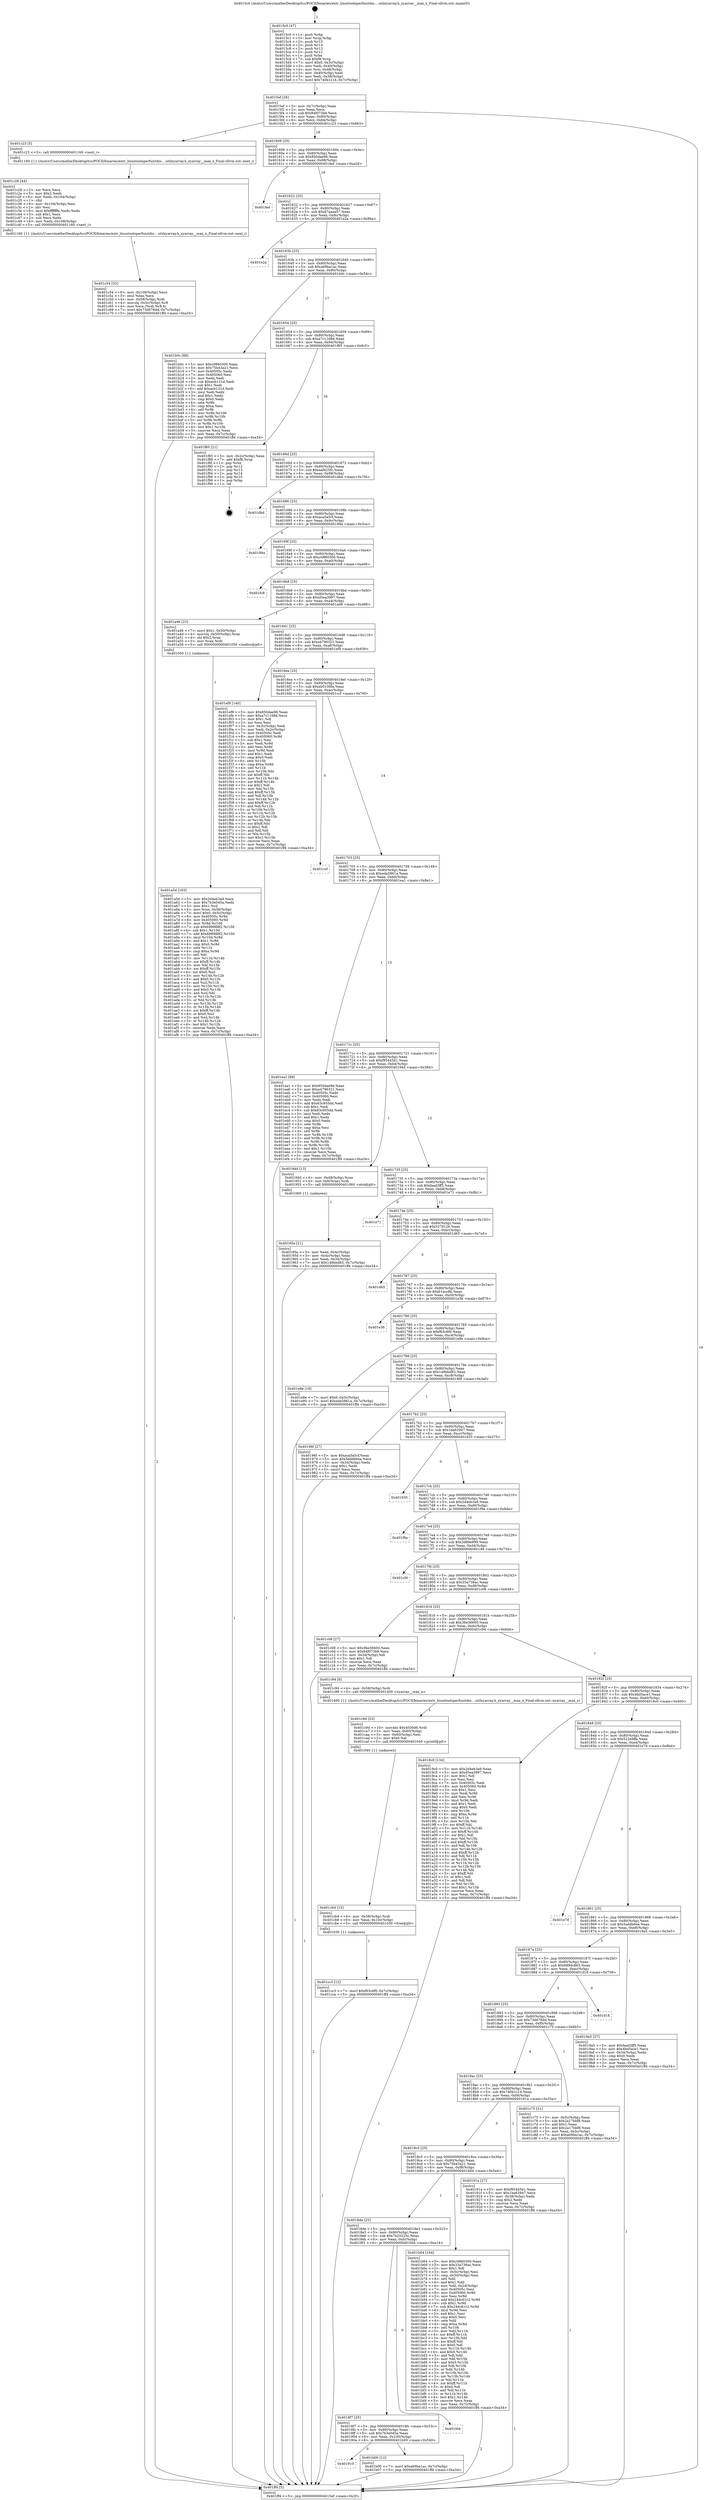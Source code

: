 digraph "0x4015c0" {
  label = "0x4015c0 (/mnt/c/Users/mathe/Desktop/tcc/POCII/binaries/extr_linuxtoolsperfuistdio....utilxyarray.h_xyarray__max_x_Final-ollvm.out::main(0))"
  labelloc = "t"
  node[shape=record]

  Entry [label="",width=0.3,height=0.3,shape=circle,fillcolor=black,style=filled]
  "0x4015ef" [label="{
     0x4015ef [26]\l
     | [instrs]\l
     &nbsp;&nbsp;0x4015ef \<+3\>: mov -0x7c(%rbp),%eax\l
     &nbsp;&nbsp;0x4015f2 \<+2\>: mov %eax,%ecx\l
     &nbsp;&nbsp;0x4015f4 \<+6\>: sub $0x84f073b9,%ecx\l
     &nbsp;&nbsp;0x4015fa \<+3\>: mov %eax,-0x80(%rbp)\l
     &nbsp;&nbsp;0x4015fd \<+6\>: mov %ecx,-0x84(%rbp)\l
     &nbsp;&nbsp;0x401603 \<+6\>: je 0000000000401c23 \<main+0x663\>\l
  }"]
  "0x401c23" [label="{
     0x401c23 [5]\l
     | [instrs]\l
     &nbsp;&nbsp;0x401c23 \<+5\>: call 0000000000401160 \<next_i\>\l
     | [calls]\l
     &nbsp;&nbsp;0x401160 \{1\} (/mnt/c/Users/mathe/Desktop/tcc/POCII/binaries/extr_linuxtoolsperfuistdio....utilxyarray.h_xyarray__max_x_Final-ollvm.out::next_i)\l
  }"]
  "0x401609" [label="{
     0x401609 [25]\l
     | [instrs]\l
     &nbsp;&nbsp;0x401609 \<+5\>: jmp 000000000040160e \<main+0x4e\>\l
     &nbsp;&nbsp;0x40160e \<+3\>: mov -0x80(%rbp),%eax\l
     &nbsp;&nbsp;0x401611 \<+5\>: sub $0x850dae96,%eax\l
     &nbsp;&nbsp;0x401616 \<+6\>: mov %eax,-0x88(%rbp)\l
     &nbsp;&nbsp;0x40161c \<+6\>: je 0000000000401fed \<main+0xa2d\>\l
  }"]
  Exit [label="",width=0.3,height=0.3,shape=circle,fillcolor=black,style=filled,peripheries=2]
  "0x401fed" [label="{
     0x401fed\l
  }", style=dashed]
  "0x401622" [label="{
     0x401622 [25]\l
     | [instrs]\l
     &nbsp;&nbsp;0x401622 \<+5\>: jmp 0000000000401627 \<main+0x67\>\l
     &nbsp;&nbsp;0x401627 \<+3\>: mov -0x80(%rbp),%eax\l
     &nbsp;&nbsp;0x40162a \<+5\>: sub $0x87aaaa57,%eax\l
     &nbsp;&nbsp;0x40162f \<+6\>: mov %eax,-0x8c(%rbp)\l
     &nbsp;&nbsp;0x401635 \<+6\>: je 0000000000401e2a \<main+0x86a\>\l
  }"]
  "0x401cc3" [label="{
     0x401cc3 [12]\l
     | [instrs]\l
     &nbsp;&nbsp;0x401cc3 \<+7\>: movl $0xf63c6f0,-0x7c(%rbp)\l
     &nbsp;&nbsp;0x401cca \<+5\>: jmp 0000000000401ff4 \<main+0xa34\>\l
  }"]
  "0x401e2a" [label="{
     0x401e2a\l
  }", style=dashed]
  "0x40163b" [label="{
     0x40163b [25]\l
     | [instrs]\l
     &nbsp;&nbsp;0x40163b \<+5\>: jmp 0000000000401640 \<main+0x80\>\l
     &nbsp;&nbsp;0x401640 \<+3\>: mov -0x80(%rbp),%eax\l
     &nbsp;&nbsp;0x401643 \<+5\>: sub $0xa69ba1ac,%eax\l
     &nbsp;&nbsp;0x401648 \<+6\>: mov %eax,-0x90(%rbp)\l
     &nbsp;&nbsp;0x40164e \<+6\>: je 0000000000401b0c \<main+0x54c\>\l
  }"]
  "0x401cb4" [label="{
     0x401cb4 [15]\l
     | [instrs]\l
     &nbsp;&nbsp;0x401cb4 \<+4\>: mov -0x58(%rbp),%rdi\l
     &nbsp;&nbsp;0x401cb8 \<+6\>: mov %eax,-0x10c(%rbp)\l
     &nbsp;&nbsp;0x401cbe \<+5\>: call 0000000000401030 \<free@plt\>\l
     | [calls]\l
     &nbsp;&nbsp;0x401030 \{1\} (unknown)\l
  }"]
  "0x401b0c" [label="{
     0x401b0c [88]\l
     | [instrs]\l
     &nbsp;&nbsp;0x401b0c \<+5\>: mov $0xc0860300,%eax\l
     &nbsp;&nbsp;0x401b11 \<+5\>: mov $0x75b43a21,%ecx\l
     &nbsp;&nbsp;0x401b16 \<+7\>: mov 0x40505c,%edx\l
     &nbsp;&nbsp;0x401b1d \<+7\>: mov 0x405060,%esi\l
     &nbsp;&nbsp;0x401b24 \<+2\>: mov %edx,%edi\l
     &nbsp;&nbsp;0x401b26 \<+6\>: sub $0xacb131d,%edi\l
     &nbsp;&nbsp;0x401b2c \<+3\>: sub $0x1,%edi\l
     &nbsp;&nbsp;0x401b2f \<+6\>: add $0xacb131d,%edi\l
     &nbsp;&nbsp;0x401b35 \<+3\>: imul %edi,%edx\l
     &nbsp;&nbsp;0x401b38 \<+3\>: and $0x1,%edx\l
     &nbsp;&nbsp;0x401b3b \<+3\>: cmp $0x0,%edx\l
     &nbsp;&nbsp;0x401b3e \<+4\>: sete %r8b\l
     &nbsp;&nbsp;0x401b42 \<+3\>: cmp $0xa,%esi\l
     &nbsp;&nbsp;0x401b45 \<+4\>: setl %r9b\l
     &nbsp;&nbsp;0x401b49 \<+3\>: mov %r8b,%r10b\l
     &nbsp;&nbsp;0x401b4c \<+3\>: and %r9b,%r10b\l
     &nbsp;&nbsp;0x401b4f \<+3\>: xor %r9b,%r8b\l
     &nbsp;&nbsp;0x401b52 \<+3\>: or %r8b,%r10b\l
     &nbsp;&nbsp;0x401b55 \<+4\>: test $0x1,%r10b\l
     &nbsp;&nbsp;0x401b59 \<+3\>: cmovne %ecx,%eax\l
     &nbsp;&nbsp;0x401b5c \<+3\>: mov %eax,-0x7c(%rbp)\l
     &nbsp;&nbsp;0x401b5f \<+5\>: jmp 0000000000401ff4 \<main+0xa34\>\l
  }"]
  "0x401654" [label="{
     0x401654 [25]\l
     | [instrs]\l
     &nbsp;&nbsp;0x401654 \<+5\>: jmp 0000000000401659 \<main+0x99\>\l
     &nbsp;&nbsp;0x401659 \<+3\>: mov -0x80(%rbp),%eax\l
     &nbsp;&nbsp;0x40165c \<+5\>: sub $0xa7c1168d,%eax\l
     &nbsp;&nbsp;0x401661 \<+6\>: mov %eax,-0x94(%rbp)\l
     &nbsp;&nbsp;0x401667 \<+6\>: je 0000000000401f85 \<main+0x9c5\>\l
  }"]
  "0x401c9d" [label="{
     0x401c9d [23]\l
     | [instrs]\l
     &nbsp;&nbsp;0x401c9d \<+10\>: movabs $0x4030d6,%rdi\l
     &nbsp;&nbsp;0x401ca7 \<+3\>: mov %eax,-0x60(%rbp)\l
     &nbsp;&nbsp;0x401caa \<+3\>: mov -0x60(%rbp),%esi\l
     &nbsp;&nbsp;0x401cad \<+2\>: mov $0x0,%al\l
     &nbsp;&nbsp;0x401caf \<+5\>: call 0000000000401040 \<printf@plt\>\l
     | [calls]\l
     &nbsp;&nbsp;0x401040 \{1\} (unknown)\l
  }"]
  "0x401f85" [label="{
     0x401f85 [21]\l
     | [instrs]\l
     &nbsp;&nbsp;0x401f85 \<+3\>: mov -0x2c(%rbp),%eax\l
     &nbsp;&nbsp;0x401f88 \<+7\>: add $0xf8,%rsp\l
     &nbsp;&nbsp;0x401f8f \<+1\>: pop %rbx\l
     &nbsp;&nbsp;0x401f90 \<+2\>: pop %r12\l
     &nbsp;&nbsp;0x401f92 \<+2\>: pop %r13\l
     &nbsp;&nbsp;0x401f94 \<+2\>: pop %r14\l
     &nbsp;&nbsp;0x401f96 \<+2\>: pop %r15\l
     &nbsp;&nbsp;0x401f98 \<+1\>: pop %rbp\l
     &nbsp;&nbsp;0x401f99 \<+1\>: ret\l
  }"]
  "0x40166d" [label="{
     0x40166d [25]\l
     | [instrs]\l
     &nbsp;&nbsp;0x40166d \<+5\>: jmp 0000000000401672 \<main+0xb2\>\l
     &nbsp;&nbsp;0x401672 \<+3\>: mov -0x80(%rbp),%eax\l
     &nbsp;&nbsp;0x401675 \<+5\>: sub $0xaaf425fc,%eax\l
     &nbsp;&nbsp;0x40167a \<+6\>: mov %eax,-0x98(%rbp)\l
     &nbsp;&nbsp;0x401680 \<+6\>: je 0000000000401dbd \<main+0x7fd\>\l
  }"]
  "0x401c54" [label="{
     0x401c54 [33]\l
     | [instrs]\l
     &nbsp;&nbsp;0x401c54 \<+6\>: mov -0x108(%rbp),%ecx\l
     &nbsp;&nbsp;0x401c5a \<+3\>: imul %eax,%ecx\l
     &nbsp;&nbsp;0x401c5d \<+4\>: mov -0x58(%rbp),%rdi\l
     &nbsp;&nbsp;0x401c61 \<+4\>: movslq -0x5c(%rbp),%r8\l
     &nbsp;&nbsp;0x401c65 \<+4\>: mov %ecx,(%rdi,%r8,4)\l
     &nbsp;&nbsp;0x401c69 \<+7\>: movl $0x73d678dd,-0x7c(%rbp)\l
     &nbsp;&nbsp;0x401c70 \<+5\>: jmp 0000000000401ff4 \<main+0xa34\>\l
  }"]
  "0x401dbd" [label="{
     0x401dbd\l
  }", style=dashed]
  "0x401686" [label="{
     0x401686 [25]\l
     | [instrs]\l
     &nbsp;&nbsp;0x401686 \<+5\>: jmp 000000000040168b \<main+0xcb\>\l
     &nbsp;&nbsp;0x40168b \<+3\>: mov -0x80(%rbp),%eax\l
     &nbsp;&nbsp;0x40168e \<+5\>: sub $0xaca5a5cf,%eax\l
     &nbsp;&nbsp;0x401693 \<+6\>: mov %eax,-0x9c(%rbp)\l
     &nbsp;&nbsp;0x401699 \<+6\>: je 000000000040198a \<main+0x3ca\>\l
  }"]
  "0x401c28" [label="{
     0x401c28 [44]\l
     | [instrs]\l
     &nbsp;&nbsp;0x401c28 \<+2\>: xor %ecx,%ecx\l
     &nbsp;&nbsp;0x401c2a \<+5\>: mov $0x2,%edx\l
     &nbsp;&nbsp;0x401c2f \<+6\>: mov %edx,-0x104(%rbp)\l
     &nbsp;&nbsp;0x401c35 \<+1\>: cltd\l
     &nbsp;&nbsp;0x401c36 \<+6\>: mov -0x104(%rbp),%esi\l
     &nbsp;&nbsp;0x401c3c \<+2\>: idiv %esi\l
     &nbsp;&nbsp;0x401c3e \<+6\>: imul $0xfffffffe,%edx,%edx\l
     &nbsp;&nbsp;0x401c44 \<+3\>: sub $0x1,%ecx\l
     &nbsp;&nbsp;0x401c47 \<+2\>: sub %ecx,%edx\l
     &nbsp;&nbsp;0x401c49 \<+6\>: mov %edx,-0x108(%rbp)\l
     &nbsp;&nbsp;0x401c4f \<+5\>: call 0000000000401160 \<next_i\>\l
     | [calls]\l
     &nbsp;&nbsp;0x401160 \{1\} (/mnt/c/Users/mathe/Desktop/tcc/POCII/binaries/extr_linuxtoolsperfuistdio....utilxyarray.h_xyarray__max_x_Final-ollvm.out::next_i)\l
  }"]
  "0x40198a" [label="{
     0x40198a\l
  }", style=dashed]
  "0x40169f" [label="{
     0x40169f [25]\l
     | [instrs]\l
     &nbsp;&nbsp;0x40169f \<+5\>: jmp 00000000004016a4 \<main+0xe4\>\l
     &nbsp;&nbsp;0x4016a4 \<+3\>: mov -0x80(%rbp),%eax\l
     &nbsp;&nbsp;0x4016a7 \<+5\>: sub $0xc0860300,%eax\l
     &nbsp;&nbsp;0x4016ac \<+6\>: mov %eax,-0xa0(%rbp)\l
     &nbsp;&nbsp;0x4016b2 \<+6\>: je 0000000000401fc8 \<main+0xa08\>\l
  }"]
  "0x401910" [label="{
     0x401910\l
  }", style=dashed]
  "0x401fc8" [label="{
     0x401fc8\l
  }", style=dashed]
  "0x4016b8" [label="{
     0x4016b8 [25]\l
     | [instrs]\l
     &nbsp;&nbsp;0x4016b8 \<+5\>: jmp 00000000004016bd \<main+0xfd\>\l
     &nbsp;&nbsp;0x4016bd \<+3\>: mov -0x80(%rbp),%eax\l
     &nbsp;&nbsp;0x4016c0 \<+5\>: sub $0xd5ea3997,%eax\l
     &nbsp;&nbsp;0x4016c5 \<+6\>: mov %eax,-0xa4(%rbp)\l
     &nbsp;&nbsp;0x4016cb \<+6\>: je 0000000000401a46 \<main+0x486\>\l
  }"]
  "0x401b00" [label="{
     0x401b00 [12]\l
     | [instrs]\l
     &nbsp;&nbsp;0x401b00 \<+7\>: movl $0xa69ba1ac,-0x7c(%rbp)\l
     &nbsp;&nbsp;0x401b07 \<+5\>: jmp 0000000000401ff4 \<main+0xa34\>\l
  }"]
  "0x401a46" [label="{
     0x401a46 [23]\l
     | [instrs]\l
     &nbsp;&nbsp;0x401a46 \<+7\>: movl $0x1,-0x50(%rbp)\l
     &nbsp;&nbsp;0x401a4d \<+4\>: movslq -0x50(%rbp),%rax\l
     &nbsp;&nbsp;0x401a51 \<+4\>: shl $0x2,%rax\l
     &nbsp;&nbsp;0x401a55 \<+3\>: mov %rax,%rdi\l
     &nbsp;&nbsp;0x401a58 \<+5\>: call 0000000000401050 \<malloc@plt\>\l
     | [calls]\l
     &nbsp;&nbsp;0x401050 \{1\} (unknown)\l
  }"]
  "0x4016d1" [label="{
     0x4016d1 [25]\l
     | [instrs]\l
     &nbsp;&nbsp;0x4016d1 \<+5\>: jmp 00000000004016d6 \<main+0x116\>\l
     &nbsp;&nbsp;0x4016d6 \<+3\>: mov -0x80(%rbp),%eax\l
     &nbsp;&nbsp;0x4016d9 \<+5\>: sub $0xe4796321,%eax\l
     &nbsp;&nbsp;0x4016de \<+6\>: mov %eax,-0xa8(%rbp)\l
     &nbsp;&nbsp;0x4016e4 \<+6\>: je 0000000000401ef9 \<main+0x939\>\l
  }"]
  "0x4018f7" [label="{
     0x4018f7 [25]\l
     | [instrs]\l
     &nbsp;&nbsp;0x4018f7 \<+5\>: jmp 00000000004018fc \<main+0x33c\>\l
     &nbsp;&nbsp;0x4018fc \<+3\>: mov -0x80(%rbp),%eax\l
     &nbsp;&nbsp;0x4018ff \<+5\>: sub $0x7b3e045a,%eax\l
     &nbsp;&nbsp;0x401904 \<+6\>: mov %eax,-0x100(%rbp)\l
     &nbsp;&nbsp;0x40190a \<+6\>: je 0000000000401b00 \<main+0x540\>\l
  }"]
  "0x401ef9" [label="{
     0x401ef9 [140]\l
     | [instrs]\l
     &nbsp;&nbsp;0x401ef9 \<+5\>: mov $0x850dae96,%eax\l
     &nbsp;&nbsp;0x401efe \<+5\>: mov $0xa7c1168d,%ecx\l
     &nbsp;&nbsp;0x401f03 \<+2\>: mov $0x1,%dl\l
     &nbsp;&nbsp;0x401f05 \<+2\>: xor %esi,%esi\l
     &nbsp;&nbsp;0x401f07 \<+3\>: mov -0x3c(%rbp),%edi\l
     &nbsp;&nbsp;0x401f0a \<+3\>: mov %edi,-0x2c(%rbp)\l
     &nbsp;&nbsp;0x401f0d \<+7\>: mov 0x40505c,%edi\l
     &nbsp;&nbsp;0x401f14 \<+8\>: mov 0x405060,%r8d\l
     &nbsp;&nbsp;0x401f1c \<+3\>: sub $0x1,%esi\l
     &nbsp;&nbsp;0x401f1f \<+3\>: mov %edi,%r9d\l
     &nbsp;&nbsp;0x401f22 \<+3\>: add %esi,%r9d\l
     &nbsp;&nbsp;0x401f25 \<+4\>: imul %r9d,%edi\l
     &nbsp;&nbsp;0x401f29 \<+3\>: and $0x1,%edi\l
     &nbsp;&nbsp;0x401f2c \<+3\>: cmp $0x0,%edi\l
     &nbsp;&nbsp;0x401f2f \<+4\>: sete %r10b\l
     &nbsp;&nbsp;0x401f33 \<+4\>: cmp $0xa,%r8d\l
     &nbsp;&nbsp;0x401f37 \<+4\>: setl %r11b\l
     &nbsp;&nbsp;0x401f3b \<+3\>: mov %r10b,%bl\l
     &nbsp;&nbsp;0x401f3e \<+3\>: xor $0xff,%bl\l
     &nbsp;&nbsp;0x401f41 \<+3\>: mov %r11b,%r14b\l
     &nbsp;&nbsp;0x401f44 \<+4\>: xor $0xff,%r14b\l
     &nbsp;&nbsp;0x401f48 \<+3\>: xor $0x1,%dl\l
     &nbsp;&nbsp;0x401f4b \<+3\>: mov %bl,%r15b\l
     &nbsp;&nbsp;0x401f4e \<+4\>: and $0xff,%r15b\l
     &nbsp;&nbsp;0x401f52 \<+3\>: and %dl,%r10b\l
     &nbsp;&nbsp;0x401f55 \<+3\>: mov %r14b,%r12b\l
     &nbsp;&nbsp;0x401f58 \<+4\>: and $0xff,%r12b\l
     &nbsp;&nbsp;0x401f5c \<+3\>: and %dl,%r11b\l
     &nbsp;&nbsp;0x401f5f \<+3\>: or %r10b,%r15b\l
     &nbsp;&nbsp;0x401f62 \<+3\>: or %r11b,%r12b\l
     &nbsp;&nbsp;0x401f65 \<+3\>: xor %r12b,%r15b\l
     &nbsp;&nbsp;0x401f68 \<+3\>: or %r14b,%bl\l
     &nbsp;&nbsp;0x401f6b \<+3\>: xor $0xff,%bl\l
     &nbsp;&nbsp;0x401f6e \<+3\>: or $0x1,%dl\l
     &nbsp;&nbsp;0x401f71 \<+2\>: and %dl,%bl\l
     &nbsp;&nbsp;0x401f73 \<+3\>: or %bl,%r15b\l
     &nbsp;&nbsp;0x401f76 \<+4\>: test $0x1,%r15b\l
     &nbsp;&nbsp;0x401f7a \<+3\>: cmovne %ecx,%eax\l
     &nbsp;&nbsp;0x401f7d \<+3\>: mov %eax,-0x7c(%rbp)\l
     &nbsp;&nbsp;0x401f80 \<+5\>: jmp 0000000000401ff4 \<main+0xa34\>\l
  }"]
  "0x4016ea" [label="{
     0x4016ea [25]\l
     | [instrs]\l
     &nbsp;&nbsp;0x4016ea \<+5\>: jmp 00000000004016ef \<main+0x12f\>\l
     &nbsp;&nbsp;0x4016ef \<+3\>: mov -0x80(%rbp),%eax\l
     &nbsp;&nbsp;0x4016f2 \<+5\>: sub $0xeb0100fa,%eax\l
     &nbsp;&nbsp;0x4016f7 \<+6\>: mov %eax,-0xac(%rbp)\l
     &nbsp;&nbsp;0x4016fd \<+6\>: je 0000000000401ccf \<main+0x70f\>\l
  }"]
  "0x401fd4" [label="{
     0x401fd4\l
  }", style=dashed]
  "0x401ccf" [label="{
     0x401ccf\l
  }", style=dashed]
  "0x401703" [label="{
     0x401703 [25]\l
     | [instrs]\l
     &nbsp;&nbsp;0x401703 \<+5\>: jmp 0000000000401708 \<main+0x148\>\l
     &nbsp;&nbsp;0x401708 \<+3\>: mov -0x80(%rbp),%eax\l
     &nbsp;&nbsp;0x40170b \<+5\>: sub $0xeda5861a,%eax\l
     &nbsp;&nbsp;0x401710 \<+6\>: mov %eax,-0xb0(%rbp)\l
     &nbsp;&nbsp;0x401716 \<+6\>: je 0000000000401ea1 \<main+0x8e1\>\l
  }"]
  "0x4018de" [label="{
     0x4018de [25]\l
     | [instrs]\l
     &nbsp;&nbsp;0x4018de \<+5\>: jmp 00000000004018e3 \<main+0x323\>\l
     &nbsp;&nbsp;0x4018e3 \<+3\>: mov -0x80(%rbp),%eax\l
     &nbsp;&nbsp;0x4018e6 \<+5\>: sub $0x7b25225c,%eax\l
     &nbsp;&nbsp;0x4018eb \<+6\>: mov %eax,-0xfc(%rbp)\l
     &nbsp;&nbsp;0x4018f1 \<+6\>: je 0000000000401fd4 \<main+0xa14\>\l
  }"]
  "0x401ea1" [label="{
     0x401ea1 [88]\l
     | [instrs]\l
     &nbsp;&nbsp;0x401ea1 \<+5\>: mov $0x850dae96,%eax\l
     &nbsp;&nbsp;0x401ea6 \<+5\>: mov $0xe4796321,%ecx\l
     &nbsp;&nbsp;0x401eab \<+7\>: mov 0x40505c,%edx\l
     &nbsp;&nbsp;0x401eb2 \<+7\>: mov 0x405060,%esi\l
     &nbsp;&nbsp;0x401eb9 \<+2\>: mov %edx,%edi\l
     &nbsp;&nbsp;0x401ebb \<+6\>: add $0x63c955dd,%edi\l
     &nbsp;&nbsp;0x401ec1 \<+3\>: sub $0x1,%edi\l
     &nbsp;&nbsp;0x401ec4 \<+6\>: sub $0x63c955dd,%edi\l
     &nbsp;&nbsp;0x401eca \<+3\>: imul %edi,%edx\l
     &nbsp;&nbsp;0x401ecd \<+3\>: and $0x1,%edx\l
     &nbsp;&nbsp;0x401ed0 \<+3\>: cmp $0x0,%edx\l
     &nbsp;&nbsp;0x401ed3 \<+4\>: sete %r8b\l
     &nbsp;&nbsp;0x401ed7 \<+3\>: cmp $0xa,%esi\l
     &nbsp;&nbsp;0x401eda \<+4\>: setl %r9b\l
     &nbsp;&nbsp;0x401ede \<+3\>: mov %r8b,%r10b\l
     &nbsp;&nbsp;0x401ee1 \<+3\>: and %r9b,%r10b\l
     &nbsp;&nbsp;0x401ee4 \<+3\>: xor %r9b,%r8b\l
     &nbsp;&nbsp;0x401ee7 \<+3\>: or %r8b,%r10b\l
     &nbsp;&nbsp;0x401eea \<+4\>: test $0x1,%r10b\l
     &nbsp;&nbsp;0x401eee \<+3\>: cmovne %ecx,%eax\l
     &nbsp;&nbsp;0x401ef1 \<+3\>: mov %eax,-0x7c(%rbp)\l
     &nbsp;&nbsp;0x401ef4 \<+5\>: jmp 0000000000401ff4 \<main+0xa34\>\l
  }"]
  "0x40171c" [label="{
     0x40171c [25]\l
     | [instrs]\l
     &nbsp;&nbsp;0x40171c \<+5\>: jmp 0000000000401721 \<main+0x161\>\l
     &nbsp;&nbsp;0x401721 \<+3\>: mov -0x80(%rbp),%eax\l
     &nbsp;&nbsp;0x401724 \<+5\>: sub $0xf95445b1,%eax\l
     &nbsp;&nbsp;0x401729 \<+6\>: mov %eax,-0xb4(%rbp)\l
     &nbsp;&nbsp;0x40172f \<+6\>: je 000000000040194d \<main+0x38d\>\l
  }"]
  "0x401b64" [label="{
     0x401b64 [164]\l
     | [instrs]\l
     &nbsp;&nbsp;0x401b64 \<+5\>: mov $0xc0860300,%eax\l
     &nbsp;&nbsp;0x401b69 \<+5\>: mov $0x33a736ac,%ecx\l
     &nbsp;&nbsp;0x401b6e \<+2\>: mov $0x1,%dl\l
     &nbsp;&nbsp;0x401b70 \<+3\>: mov -0x5c(%rbp),%esi\l
     &nbsp;&nbsp;0x401b73 \<+3\>: cmp -0x50(%rbp),%esi\l
     &nbsp;&nbsp;0x401b76 \<+4\>: setl %dil\l
     &nbsp;&nbsp;0x401b7a \<+4\>: and $0x1,%dil\l
     &nbsp;&nbsp;0x401b7e \<+4\>: mov %dil,-0x2d(%rbp)\l
     &nbsp;&nbsp;0x401b82 \<+7\>: mov 0x40505c,%esi\l
     &nbsp;&nbsp;0x401b89 \<+8\>: mov 0x405060,%r8d\l
     &nbsp;&nbsp;0x401b91 \<+3\>: mov %esi,%r9d\l
     &nbsp;&nbsp;0x401b94 \<+7\>: add $0x24dc61c2,%r9d\l
     &nbsp;&nbsp;0x401b9b \<+4\>: sub $0x1,%r9d\l
     &nbsp;&nbsp;0x401b9f \<+7\>: sub $0x24dc61c2,%r9d\l
     &nbsp;&nbsp;0x401ba6 \<+4\>: imul %r9d,%esi\l
     &nbsp;&nbsp;0x401baa \<+3\>: and $0x1,%esi\l
     &nbsp;&nbsp;0x401bad \<+3\>: cmp $0x0,%esi\l
     &nbsp;&nbsp;0x401bb0 \<+4\>: sete %dil\l
     &nbsp;&nbsp;0x401bb4 \<+4\>: cmp $0xa,%r8d\l
     &nbsp;&nbsp;0x401bb8 \<+4\>: setl %r10b\l
     &nbsp;&nbsp;0x401bbc \<+3\>: mov %dil,%r11b\l
     &nbsp;&nbsp;0x401bbf \<+4\>: xor $0xff,%r11b\l
     &nbsp;&nbsp;0x401bc3 \<+3\>: mov %r10b,%bl\l
     &nbsp;&nbsp;0x401bc6 \<+3\>: xor $0xff,%bl\l
     &nbsp;&nbsp;0x401bc9 \<+3\>: xor $0x0,%dl\l
     &nbsp;&nbsp;0x401bcc \<+3\>: mov %r11b,%r14b\l
     &nbsp;&nbsp;0x401bcf \<+4\>: and $0x0,%r14b\l
     &nbsp;&nbsp;0x401bd3 \<+3\>: and %dl,%dil\l
     &nbsp;&nbsp;0x401bd6 \<+3\>: mov %bl,%r15b\l
     &nbsp;&nbsp;0x401bd9 \<+4\>: and $0x0,%r15b\l
     &nbsp;&nbsp;0x401bdd \<+3\>: and %dl,%r10b\l
     &nbsp;&nbsp;0x401be0 \<+3\>: or %dil,%r14b\l
     &nbsp;&nbsp;0x401be3 \<+3\>: or %r10b,%r15b\l
     &nbsp;&nbsp;0x401be6 \<+3\>: xor %r15b,%r14b\l
     &nbsp;&nbsp;0x401be9 \<+3\>: or %bl,%r11b\l
     &nbsp;&nbsp;0x401bec \<+4\>: xor $0xff,%r11b\l
     &nbsp;&nbsp;0x401bf0 \<+3\>: or $0x0,%dl\l
     &nbsp;&nbsp;0x401bf3 \<+3\>: and %dl,%r11b\l
     &nbsp;&nbsp;0x401bf6 \<+3\>: or %r11b,%r14b\l
     &nbsp;&nbsp;0x401bf9 \<+4\>: test $0x1,%r14b\l
     &nbsp;&nbsp;0x401bfd \<+3\>: cmovne %ecx,%eax\l
     &nbsp;&nbsp;0x401c00 \<+3\>: mov %eax,-0x7c(%rbp)\l
     &nbsp;&nbsp;0x401c03 \<+5\>: jmp 0000000000401ff4 \<main+0xa34\>\l
  }"]
  "0x40194d" [label="{
     0x40194d [13]\l
     | [instrs]\l
     &nbsp;&nbsp;0x40194d \<+4\>: mov -0x48(%rbp),%rax\l
     &nbsp;&nbsp;0x401951 \<+4\>: mov 0x8(%rax),%rdi\l
     &nbsp;&nbsp;0x401955 \<+5\>: call 0000000000401060 \<atoi@plt\>\l
     | [calls]\l
     &nbsp;&nbsp;0x401060 \{1\} (unknown)\l
  }"]
  "0x401735" [label="{
     0x401735 [25]\l
     | [instrs]\l
     &nbsp;&nbsp;0x401735 \<+5\>: jmp 000000000040173a \<main+0x17a\>\l
     &nbsp;&nbsp;0x40173a \<+3\>: mov -0x80(%rbp),%eax\l
     &nbsp;&nbsp;0x40173d \<+5\>: sub $0xfaad3ff5,%eax\l
     &nbsp;&nbsp;0x401742 \<+6\>: mov %eax,-0xb8(%rbp)\l
     &nbsp;&nbsp;0x401748 \<+6\>: je 0000000000401e71 \<main+0x8b1\>\l
  }"]
  "0x401a5d" [label="{
     0x401a5d [163]\l
     | [instrs]\l
     &nbsp;&nbsp;0x401a5d \<+5\>: mov $0x2d4eb3a9,%ecx\l
     &nbsp;&nbsp;0x401a62 \<+5\>: mov $0x7b3e045a,%edx\l
     &nbsp;&nbsp;0x401a67 \<+3\>: mov $0x1,%sil\l
     &nbsp;&nbsp;0x401a6a \<+4\>: mov %rax,-0x58(%rbp)\l
     &nbsp;&nbsp;0x401a6e \<+7\>: movl $0x0,-0x5c(%rbp)\l
     &nbsp;&nbsp;0x401a75 \<+8\>: mov 0x40505c,%r8d\l
     &nbsp;&nbsp;0x401a7d \<+8\>: mov 0x405060,%r9d\l
     &nbsp;&nbsp;0x401a85 \<+3\>: mov %r8d,%r10d\l
     &nbsp;&nbsp;0x401a88 \<+7\>: sub $0x698988f2,%r10d\l
     &nbsp;&nbsp;0x401a8f \<+4\>: sub $0x1,%r10d\l
     &nbsp;&nbsp;0x401a93 \<+7\>: add $0x698988f2,%r10d\l
     &nbsp;&nbsp;0x401a9a \<+4\>: imul %r10d,%r8d\l
     &nbsp;&nbsp;0x401a9e \<+4\>: and $0x1,%r8d\l
     &nbsp;&nbsp;0x401aa2 \<+4\>: cmp $0x0,%r8d\l
     &nbsp;&nbsp;0x401aa6 \<+4\>: sete %r11b\l
     &nbsp;&nbsp;0x401aaa \<+4\>: cmp $0xa,%r9d\l
     &nbsp;&nbsp;0x401aae \<+3\>: setl %bl\l
     &nbsp;&nbsp;0x401ab1 \<+3\>: mov %r11b,%r14b\l
     &nbsp;&nbsp;0x401ab4 \<+4\>: xor $0xff,%r14b\l
     &nbsp;&nbsp;0x401ab8 \<+3\>: mov %bl,%r15b\l
     &nbsp;&nbsp;0x401abb \<+4\>: xor $0xff,%r15b\l
     &nbsp;&nbsp;0x401abf \<+4\>: xor $0x0,%sil\l
     &nbsp;&nbsp;0x401ac3 \<+3\>: mov %r14b,%r12b\l
     &nbsp;&nbsp;0x401ac6 \<+4\>: and $0x0,%r12b\l
     &nbsp;&nbsp;0x401aca \<+3\>: and %sil,%r11b\l
     &nbsp;&nbsp;0x401acd \<+3\>: mov %r15b,%r13b\l
     &nbsp;&nbsp;0x401ad0 \<+4\>: and $0x0,%r13b\l
     &nbsp;&nbsp;0x401ad4 \<+3\>: and %sil,%bl\l
     &nbsp;&nbsp;0x401ad7 \<+3\>: or %r11b,%r12b\l
     &nbsp;&nbsp;0x401ada \<+3\>: or %bl,%r13b\l
     &nbsp;&nbsp;0x401add \<+3\>: xor %r13b,%r12b\l
     &nbsp;&nbsp;0x401ae0 \<+3\>: or %r15b,%r14b\l
     &nbsp;&nbsp;0x401ae3 \<+4\>: xor $0xff,%r14b\l
     &nbsp;&nbsp;0x401ae7 \<+4\>: or $0x0,%sil\l
     &nbsp;&nbsp;0x401aeb \<+3\>: and %sil,%r14b\l
     &nbsp;&nbsp;0x401aee \<+3\>: or %r14b,%r12b\l
     &nbsp;&nbsp;0x401af1 \<+4\>: test $0x1,%r12b\l
     &nbsp;&nbsp;0x401af5 \<+3\>: cmovne %edx,%ecx\l
     &nbsp;&nbsp;0x401af8 \<+3\>: mov %ecx,-0x7c(%rbp)\l
     &nbsp;&nbsp;0x401afb \<+5\>: jmp 0000000000401ff4 \<main+0xa34\>\l
  }"]
  "0x401e71" [label="{
     0x401e71\l
  }", style=dashed]
  "0x40174e" [label="{
     0x40174e [25]\l
     | [instrs]\l
     &nbsp;&nbsp;0x40174e \<+5\>: jmp 0000000000401753 \<main+0x193\>\l
     &nbsp;&nbsp;0x401753 \<+3\>: mov -0x80(%rbp),%eax\l
     &nbsp;&nbsp;0x401756 \<+5\>: sub $0x5278126,%eax\l
     &nbsp;&nbsp;0x40175b \<+6\>: mov %eax,-0xbc(%rbp)\l
     &nbsp;&nbsp;0x401761 \<+6\>: je 0000000000401d65 \<main+0x7a5\>\l
  }"]
  "0x40195a" [label="{
     0x40195a [21]\l
     | [instrs]\l
     &nbsp;&nbsp;0x40195a \<+3\>: mov %eax,-0x4c(%rbp)\l
     &nbsp;&nbsp;0x40195d \<+3\>: mov -0x4c(%rbp),%eax\l
     &nbsp;&nbsp;0x401960 \<+3\>: mov %eax,-0x34(%rbp)\l
     &nbsp;&nbsp;0x401963 \<+7\>: movl $0x148bbd83,-0x7c(%rbp)\l
     &nbsp;&nbsp;0x40196a \<+5\>: jmp 0000000000401ff4 \<main+0xa34\>\l
  }"]
  "0x401d65" [label="{
     0x401d65\l
  }", style=dashed]
  "0x401767" [label="{
     0x401767 [25]\l
     | [instrs]\l
     &nbsp;&nbsp;0x401767 \<+5\>: jmp 000000000040176c \<main+0x1ac\>\l
     &nbsp;&nbsp;0x40176c \<+3\>: mov -0x80(%rbp),%eax\l
     &nbsp;&nbsp;0x40176f \<+5\>: sub $0x61acc8b,%eax\l
     &nbsp;&nbsp;0x401774 \<+6\>: mov %eax,-0xc0(%rbp)\l
     &nbsp;&nbsp;0x40177a \<+6\>: je 0000000000401e36 \<main+0x876\>\l
  }"]
  "0x4015c0" [label="{
     0x4015c0 [47]\l
     | [instrs]\l
     &nbsp;&nbsp;0x4015c0 \<+1\>: push %rbp\l
     &nbsp;&nbsp;0x4015c1 \<+3\>: mov %rsp,%rbp\l
     &nbsp;&nbsp;0x4015c4 \<+2\>: push %r15\l
     &nbsp;&nbsp;0x4015c6 \<+2\>: push %r14\l
     &nbsp;&nbsp;0x4015c8 \<+2\>: push %r13\l
     &nbsp;&nbsp;0x4015ca \<+2\>: push %r12\l
     &nbsp;&nbsp;0x4015cc \<+1\>: push %rbx\l
     &nbsp;&nbsp;0x4015cd \<+7\>: sub $0xf8,%rsp\l
     &nbsp;&nbsp;0x4015d4 \<+7\>: movl $0x0,-0x3c(%rbp)\l
     &nbsp;&nbsp;0x4015db \<+3\>: mov %edi,-0x40(%rbp)\l
     &nbsp;&nbsp;0x4015de \<+4\>: mov %rsi,-0x48(%rbp)\l
     &nbsp;&nbsp;0x4015e2 \<+3\>: mov -0x40(%rbp),%edi\l
     &nbsp;&nbsp;0x4015e5 \<+3\>: mov %edi,-0x38(%rbp)\l
     &nbsp;&nbsp;0x4015e8 \<+7\>: movl $0x740b1c14,-0x7c(%rbp)\l
  }"]
  "0x401e36" [label="{
     0x401e36\l
  }", style=dashed]
  "0x401780" [label="{
     0x401780 [25]\l
     | [instrs]\l
     &nbsp;&nbsp;0x401780 \<+5\>: jmp 0000000000401785 \<main+0x1c5\>\l
     &nbsp;&nbsp;0x401785 \<+3\>: mov -0x80(%rbp),%eax\l
     &nbsp;&nbsp;0x401788 \<+5\>: sub $0xf63c6f0,%eax\l
     &nbsp;&nbsp;0x40178d \<+6\>: mov %eax,-0xc4(%rbp)\l
     &nbsp;&nbsp;0x401793 \<+6\>: je 0000000000401e8e \<main+0x8ce\>\l
  }"]
  "0x401ff4" [label="{
     0x401ff4 [5]\l
     | [instrs]\l
     &nbsp;&nbsp;0x401ff4 \<+5\>: jmp 00000000004015ef \<main+0x2f\>\l
  }"]
  "0x401e8e" [label="{
     0x401e8e [19]\l
     | [instrs]\l
     &nbsp;&nbsp;0x401e8e \<+7\>: movl $0x0,-0x3c(%rbp)\l
     &nbsp;&nbsp;0x401e95 \<+7\>: movl $0xeda5861a,-0x7c(%rbp)\l
     &nbsp;&nbsp;0x401e9c \<+5\>: jmp 0000000000401ff4 \<main+0xa34\>\l
  }"]
  "0x401799" [label="{
     0x401799 [25]\l
     | [instrs]\l
     &nbsp;&nbsp;0x401799 \<+5\>: jmp 000000000040179e \<main+0x1de\>\l
     &nbsp;&nbsp;0x40179e \<+3\>: mov -0x80(%rbp),%eax\l
     &nbsp;&nbsp;0x4017a1 \<+5\>: sub $0x148bbd83,%eax\l
     &nbsp;&nbsp;0x4017a6 \<+6\>: mov %eax,-0xc8(%rbp)\l
     &nbsp;&nbsp;0x4017ac \<+6\>: je 000000000040196f \<main+0x3af\>\l
  }"]
  "0x4018c5" [label="{
     0x4018c5 [25]\l
     | [instrs]\l
     &nbsp;&nbsp;0x4018c5 \<+5\>: jmp 00000000004018ca \<main+0x30a\>\l
     &nbsp;&nbsp;0x4018ca \<+3\>: mov -0x80(%rbp),%eax\l
     &nbsp;&nbsp;0x4018cd \<+5\>: sub $0x75b43a21,%eax\l
     &nbsp;&nbsp;0x4018d2 \<+6\>: mov %eax,-0xf8(%rbp)\l
     &nbsp;&nbsp;0x4018d8 \<+6\>: je 0000000000401b64 \<main+0x5a4\>\l
  }"]
  "0x40196f" [label="{
     0x40196f [27]\l
     | [instrs]\l
     &nbsp;&nbsp;0x40196f \<+5\>: mov $0xaca5a5cf,%eax\l
     &nbsp;&nbsp;0x401974 \<+5\>: mov $0x5addb6ea,%ecx\l
     &nbsp;&nbsp;0x401979 \<+3\>: mov -0x34(%rbp),%edx\l
     &nbsp;&nbsp;0x40197c \<+3\>: cmp $0x1,%edx\l
     &nbsp;&nbsp;0x40197f \<+3\>: cmovl %ecx,%eax\l
     &nbsp;&nbsp;0x401982 \<+3\>: mov %eax,-0x7c(%rbp)\l
     &nbsp;&nbsp;0x401985 \<+5\>: jmp 0000000000401ff4 \<main+0xa34\>\l
  }"]
  "0x4017b2" [label="{
     0x4017b2 [25]\l
     | [instrs]\l
     &nbsp;&nbsp;0x4017b2 \<+5\>: jmp 00000000004017b7 \<main+0x1f7\>\l
     &nbsp;&nbsp;0x4017b7 \<+3\>: mov -0x80(%rbp),%eax\l
     &nbsp;&nbsp;0x4017ba \<+5\>: sub $0x1ba62947,%eax\l
     &nbsp;&nbsp;0x4017bf \<+6\>: mov %eax,-0xcc(%rbp)\l
     &nbsp;&nbsp;0x4017c5 \<+6\>: je 0000000000401935 \<main+0x375\>\l
  }"]
  "0x40191a" [label="{
     0x40191a [27]\l
     | [instrs]\l
     &nbsp;&nbsp;0x40191a \<+5\>: mov $0xf95445b1,%eax\l
     &nbsp;&nbsp;0x40191f \<+5\>: mov $0x1ba62947,%ecx\l
     &nbsp;&nbsp;0x401924 \<+3\>: mov -0x38(%rbp),%edx\l
     &nbsp;&nbsp;0x401927 \<+3\>: cmp $0x2,%edx\l
     &nbsp;&nbsp;0x40192a \<+3\>: cmovne %ecx,%eax\l
     &nbsp;&nbsp;0x40192d \<+3\>: mov %eax,-0x7c(%rbp)\l
     &nbsp;&nbsp;0x401930 \<+5\>: jmp 0000000000401ff4 \<main+0xa34\>\l
  }"]
  "0x401935" [label="{
     0x401935\l
  }", style=dashed]
  "0x4017cb" [label="{
     0x4017cb [25]\l
     | [instrs]\l
     &nbsp;&nbsp;0x4017cb \<+5\>: jmp 00000000004017d0 \<main+0x210\>\l
     &nbsp;&nbsp;0x4017d0 \<+3\>: mov -0x80(%rbp),%eax\l
     &nbsp;&nbsp;0x4017d3 \<+5\>: sub $0x2d4eb3a9,%eax\l
     &nbsp;&nbsp;0x4017d8 \<+6\>: mov %eax,-0xd0(%rbp)\l
     &nbsp;&nbsp;0x4017de \<+6\>: je 0000000000401f9a \<main+0x9da\>\l
  }"]
  "0x4018ac" [label="{
     0x4018ac [25]\l
     | [instrs]\l
     &nbsp;&nbsp;0x4018ac \<+5\>: jmp 00000000004018b1 \<main+0x2f1\>\l
     &nbsp;&nbsp;0x4018b1 \<+3\>: mov -0x80(%rbp),%eax\l
     &nbsp;&nbsp;0x4018b4 \<+5\>: sub $0x740b1c14,%eax\l
     &nbsp;&nbsp;0x4018b9 \<+6\>: mov %eax,-0xf4(%rbp)\l
     &nbsp;&nbsp;0x4018bf \<+6\>: je 000000000040191a \<main+0x35a\>\l
  }"]
  "0x401f9a" [label="{
     0x401f9a\l
  }", style=dashed]
  "0x4017e4" [label="{
     0x4017e4 [25]\l
     | [instrs]\l
     &nbsp;&nbsp;0x4017e4 \<+5\>: jmp 00000000004017e9 \<main+0x229\>\l
     &nbsp;&nbsp;0x4017e9 \<+3\>: mov -0x80(%rbp),%eax\l
     &nbsp;&nbsp;0x4017ec \<+5\>: sub $0x2d89e999,%eax\l
     &nbsp;&nbsp;0x4017f1 \<+6\>: mov %eax,-0xd4(%rbp)\l
     &nbsp;&nbsp;0x4017f7 \<+6\>: je 0000000000401cfd \<main+0x73d\>\l
  }"]
  "0x401c75" [label="{
     0x401c75 [31]\l
     | [instrs]\l
     &nbsp;&nbsp;0x401c75 \<+3\>: mov -0x5c(%rbp),%eax\l
     &nbsp;&nbsp;0x401c78 \<+5\>: sub $0x2a17bbf8,%eax\l
     &nbsp;&nbsp;0x401c7d \<+3\>: add $0x1,%eax\l
     &nbsp;&nbsp;0x401c80 \<+5\>: add $0x2a17bbf8,%eax\l
     &nbsp;&nbsp;0x401c85 \<+3\>: mov %eax,-0x5c(%rbp)\l
     &nbsp;&nbsp;0x401c88 \<+7\>: movl $0xa69ba1ac,-0x7c(%rbp)\l
     &nbsp;&nbsp;0x401c8f \<+5\>: jmp 0000000000401ff4 \<main+0xa34\>\l
  }"]
  "0x401cfd" [label="{
     0x401cfd\l
  }", style=dashed]
  "0x4017fd" [label="{
     0x4017fd [25]\l
     | [instrs]\l
     &nbsp;&nbsp;0x4017fd \<+5\>: jmp 0000000000401802 \<main+0x242\>\l
     &nbsp;&nbsp;0x401802 \<+3\>: mov -0x80(%rbp),%eax\l
     &nbsp;&nbsp;0x401805 \<+5\>: sub $0x33a736ac,%eax\l
     &nbsp;&nbsp;0x40180a \<+6\>: mov %eax,-0xd8(%rbp)\l
     &nbsp;&nbsp;0x401810 \<+6\>: je 0000000000401c08 \<main+0x648\>\l
  }"]
  "0x401893" [label="{
     0x401893 [25]\l
     | [instrs]\l
     &nbsp;&nbsp;0x401893 \<+5\>: jmp 0000000000401898 \<main+0x2d8\>\l
     &nbsp;&nbsp;0x401898 \<+3\>: mov -0x80(%rbp),%eax\l
     &nbsp;&nbsp;0x40189b \<+5\>: sub $0x73d678dd,%eax\l
     &nbsp;&nbsp;0x4018a0 \<+6\>: mov %eax,-0xf0(%rbp)\l
     &nbsp;&nbsp;0x4018a6 \<+6\>: je 0000000000401c75 \<main+0x6b5\>\l
  }"]
  "0x401c08" [label="{
     0x401c08 [27]\l
     | [instrs]\l
     &nbsp;&nbsp;0x401c08 \<+5\>: mov $0x36e36600,%eax\l
     &nbsp;&nbsp;0x401c0d \<+5\>: mov $0x84f073b9,%ecx\l
     &nbsp;&nbsp;0x401c12 \<+3\>: mov -0x2d(%rbp),%dl\l
     &nbsp;&nbsp;0x401c15 \<+3\>: test $0x1,%dl\l
     &nbsp;&nbsp;0x401c18 \<+3\>: cmovne %ecx,%eax\l
     &nbsp;&nbsp;0x401c1b \<+3\>: mov %eax,-0x7c(%rbp)\l
     &nbsp;&nbsp;0x401c1e \<+5\>: jmp 0000000000401ff4 \<main+0xa34\>\l
  }"]
  "0x401816" [label="{
     0x401816 [25]\l
     | [instrs]\l
     &nbsp;&nbsp;0x401816 \<+5\>: jmp 000000000040181b \<main+0x25b\>\l
     &nbsp;&nbsp;0x40181b \<+3\>: mov -0x80(%rbp),%eax\l
     &nbsp;&nbsp;0x40181e \<+5\>: sub $0x36e36600,%eax\l
     &nbsp;&nbsp;0x401823 \<+6\>: mov %eax,-0xdc(%rbp)\l
     &nbsp;&nbsp;0x401829 \<+6\>: je 0000000000401c94 \<main+0x6d4\>\l
  }"]
  "0x401d18" [label="{
     0x401d18\l
  }", style=dashed]
  "0x401c94" [label="{
     0x401c94 [9]\l
     | [instrs]\l
     &nbsp;&nbsp;0x401c94 \<+4\>: mov -0x58(%rbp),%rdi\l
     &nbsp;&nbsp;0x401c98 \<+5\>: call 0000000000401400 \<xyarray__max_x\>\l
     | [calls]\l
     &nbsp;&nbsp;0x401400 \{1\} (/mnt/c/Users/mathe/Desktop/tcc/POCII/binaries/extr_linuxtoolsperfuistdio....utilxyarray.h_xyarray__max_x_Final-ollvm.out::xyarray__max_x)\l
  }"]
  "0x40182f" [label="{
     0x40182f [25]\l
     | [instrs]\l
     &nbsp;&nbsp;0x40182f \<+5\>: jmp 0000000000401834 \<main+0x274\>\l
     &nbsp;&nbsp;0x401834 \<+3\>: mov -0x80(%rbp),%eax\l
     &nbsp;&nbsp;0x401837 \<+5\>: sub $0x4bd5ace1,%eax\l
     &nbsp;&nbsp;0x40183c \<+6\>: mov %eax,-0xe0(%rbp)\l
     &nbsp;&nbsp;0x401842 \<+6\>: je 00000000004019c0 \<main+0x400\>\l
  }"]
  "0x40187a" [label="{
     0x40187a [25]\l
     | [instrs]\l
     &nbsp;&nbsp;0x40187a \<+5\>: jmp 000000000040187f \<main+0x2bf\>\l
     &nbsp;&nbsp;0x40187f \<+3\>: mov -0x80(%rbp),%eax\l
     &nbsp;&nbsp;0x401882 \<+5\>: sub $0x689dc863,%eax\l
     &nbsp;&nbsp;0x401887 \<+6\>: mov %eax,-0xec(%rbp)\l
     &nbsp;&nbsp;0x40188d \<+6\>: je 0000000000401d18 \<main+0x758\>\l
  }"]
  "0x4019c0" [label="{
     0x4019c0 [134]\l
     | [instrs]\l
     &nbsp;&nbsp;0x4019c0 \<+5\>: mov $0x2d4eb3a9,%eax\l
     &nbsp;&nbsp;0x4019c5 \<+5\>: mov $0xd5ea3997,%ecx\l
     &nbsp;&nbsp;0x4019ca \<+2\>: mov $0x1,%dl\l
     &nbsp;&nbsp;0x4019cc \<+2\>: xor %esi,%esi\l
     &nbsp;&nbsp;0x4019ce \<+7\>: mov 0x40505c,%edi\l
     &nbsp;&nbsp;0x4019d5 \<+8\>: mov 0x405060,%r8d\l
     &nbsp;&nbsp;0x4019dd \<+3\>: sub $0x1,%esi\l
     &nbsp;&nbsp;0x4019e0 \<+3\>: mov %edi,%r9d\l
     &nbsp;&nbsp;0x4019e3 \<+3\>: add %esi,%r9d\l
     &nbsp;&nbsp;0x4019e6 \<+4\>: imul %r9d,%edi\l
     &nbsp;&nbsp;0x4019ea \<+3\>: and $0x1,%edi\l
     &nbsp;&nbsp;0x4019ed \<+3\>: cmp $0x0,%edi\l
     &nbsp;&nbsp;0x4019f0 \<+4\>: sete %r10b\l
     &nbsp;&nbsp;0x4019f4 \<+4\>: cmp $0xa,%r8d\l
     &nbsp;&nbsp;0x4019f8 \<+4\>: setl %r11b\l
     &nbsp;&nbsp;0x4019fc \<+3\>: mov %r10b,%bl\l
     &nbsp;&nbsp;0x4019ff \<+3\>: xor $0xff,%bl\l
     &nbsp;&nbsp;0x401a02 \<+3\>: mov %r11b,%r14b\l
     &nbsp;&nbsp;0x401a05 \<+4\>: xor $0xff,%r14b\l
     &nbsp;&nbsp;0x401a09 \<+3\>: xor $0x1,%dl\l
     &nbsp;&nbsp;0x401a0c \<+3\>: mov %bl,%r15b\l
     &nbsp;&nbsp;0x401a0f \<+4\>: and $0xff,%r15b\l
     &nbsp;&nbsp;0x401a13 \<+3\>: and %dl,%r10b\l
     &nbsp;&nbsp;0x401a16 \<+3\>: mov %r14b,%r12b\l
     &nbsp;&nbsp;0x401a19 \<+4\>: and $0xff,%r12b\l
     &nbsp;&nbsp;0x401a1d \<+3\>: and %dl,%r11b\l
     &nbsp;&nbsp;0x401a20 \<+3\>: or %r10b,%r15b\l
     &nbsp;&nbsp;0x401a23 \<+3\>: or %r11b,%r12b\l
     &nbsp;&nbsp;0x401a26 \<+3\>: xor %r12b,%r15b\l
     &nbsp;&nbsp;0x401a29 \<+3\>: or %r14b,%bl\l
     &nbsp;&nbsp;0x401a2c \<+3\>: xor $0xff,%bl\l
     &nbsp;&nbsp;0x401a2f \<+3\>: or $0x1,%dl\l
     &nbsp;&nbsp;0x401a32 \<+2\>: and %dl,%bl\l
     &nbsp;&nbsp;0x401a34 \<+3\>: or %bl,%r15b\l
     &nbsp;&nbsp;0x401a37 \<+4\>: test $0x1,%r15b\l
     &nbsp;&nbsp;0x401a3b \<+3\>: cmovne %ecx,%eax\l
     &nbsp;&nbsp;0x401a3e \<+3\>: mov %eax,-0x7c(%rbp)\l
     &nbsp;&nbsp;0x401a41 \<+5\>: jmp 0000000000401ff4 \<main+0xa34\>\l
  }"]
  "0x401848" [label="{
     0x401848 [25]\l
     | [instrs]\l
     &nbsp;&nbsp;0x401848 \<+5\>: jmp 000000000040184d \<main+0x28d\>\l
     &nbsp;&nbsp;0x40184d \<+3\>: mov -0x80(%rbp),%eax\l
     &nbsp;&nbsp;0x401850 \<+5\>: sub $0x522e9ffa,%eax\l
     &nbsp;&nbsp;0x401855 \<+6\>: mov %eax,-0xe4(%rbp)\l
     &nbsp;&nbsp;0x40185b \<+6\>: je 0000000000401e7d \<main+0x8bd\>\l
  }"]
  "0x4019a5" [label="{
     0x4019a5 [27]\l
     | [instrs]\l
     &nbsp;&nbsp;0x4019a5 \<+5\>: mov $0xfaad3ff5,%eax\l
     &nbsp;&nbsp;0x4019aa \<+5\>: mov $0x4bd5ace1,%ecx\l
     &nbsp;&nbsp;0x4019af \<+3\>: mov -0x34(%rbp),%edx\l
     &nbsp;&nbsp;0x4019b2 \<+3\>: cmp $0x0,%edx\l
     &nbsp;&nbsp;0x4019b5 \<+3\>: cmove %ecx,%eax\l
     &nbsp;&nbsp;0x4019b8 \<+3\>: mov %eax,-0x7c(%rbp)\l
     &nbsp;&nbsp;0x4019bb \<+5\>: jmp 0000000000401ff4 \<main+0xa34\>\l
  }"]
  "0x401e7d" [label="{
     0x401e7d\l
  }", style=dashed]
  "0x401861" [label="{
     0x401861 [25]\l
     | [instrs]\l
     &nbsp;&nbsp;0x401861 \<+5\>: jmp 0000000000401866 \<main+0x2a6\>\l
     &nbsp;&nbsp;0x401866 \<+3\>: mov -0x80(%rbp),%eax\l
     &nbsp;&nbsp;0x401869 \<+5\>: sub $0x5addb6ea,%eax\l
     &nbsp;&nbsp;0x40186e \<+6\>: mov %eax,-0xe8(%rbp)\l
     &nbsp;&nbsp;0x401874 \<+6\>: je 00000000004019a5 \<main+0x3e5\>\l
  }"]
  Entry -> "0x4015c0" [label=" 1"]
  "0x4015ef" -> "0x401c23" [label=" 1"]
  "0x4015ef" -> "0x401609" [label=" 19"]
  "0x401f85" -> Exit [label=" 1"]
  "0x401609" -> "0x401fed" [label=" 0"]
  "0x401609" -> "0x401622" [label=" 19"]
  "0x401ef9" -> "0x401ff4" [label=" 1"]
  "0x401622" -> "0x401e2a" [label=" 0"]
  "0x401622" -> "0x40163b" [label=" 19"]
  "0x401ea1" -> "0x401ff4" [label=" 1"]
  "0x40163b" -> "0x401b0c" [label=" 2"]
  "0x40163b" -> "0x401654" [label=" 17"]
  "0x401e8e" -> "0x401ff4" [label=" 1"]
  "0x401654" -> "0x401f85" [label=" 1"]
  "0x401654" -> "0x40166d" [label=" 16"]
  "0x401cc3" -> "0x401ff4" [label=" 1"]
  "0x40166d" -> "0x401dbd" [label=" 0"]
  "0x40166d" -> "0x401686" [label=" 16"]
  "0x401cb4" -> "0x401cc3" [label=" 1"]
  "0x401686" -> "0x40198a" [label=" 0"]
  "0x401686" -> "0x40169f" [label=" 16"]
  "0x401c9d" -> "0x401cb4" [label=" 1"]
  "0x40169f" -> "0x401fc8" [label=" 0"]
  "0x40169f" -> "0x4016b8" [label=" 16"]
  "0x401c94" -> "0x401c9d" [label=" 1"]
  "0x4016b8" -> "0x401a46" [label=" 1"]
  "0x4016b8" -> "0x4016d1" [label=" 15"]
  "0x401c75" -> "0x401ff4" [label=" 1"]
  "0x4016d1" -> "0x401ef9" [label=" 1"]
  "0x4016d1" -> "0x4016ea" [label=" 14"]
  "0x401c28" -> "0x401c54" [label=" 1"]
  "0x4016ea" -> "0x401ccf" [label=" 0"]
  "0x4016ea" -> "0x401703" [label=" 14"]
  "0x401c23" -> "0x401c28" [label=" 1"]
  "0x401703" -> "0x401ea1" [label=" 1"]
  "0x401703" -> "0x40171c" [label=" 13"]
  "0x401b64" -> "0x401ff4" [label=" 2"]
  "0x40171c" -> "0x40194d" [label=" 1"]
  "0x40171c" -> "0x401735" [label=" 12"]
  "0x401b0c" -> "0x401ff4" [label=" 2"]
  "0x401735" -> "0x401e71" [label=" 0"]
  "0x401735" -> "0x40174e" [label=" 12"]
  "0x4018f7" -> "0x401910" [label=" 0"]
  "0x40174e" -> "0x401d65" [label=" 0"]
  "0x40174e" -> "0x401767" [label=" 12"]
  "0x4018f7" -> "0x401b00" [label=" 1"]
  "0x401767" -> "0x401e36" [label=" 0"]
  "0x401767" -> "0x401780" [label=" 12"]
  "0x401c54" -> "0x401ff4" [label=" 1"]
  "0x401780" -> "0x401e8e" [label=" 1"]
  "0x401780" -> "0x401799" [label=" 11"]
  "0x4018de" -> "0x4018f7" [label=" 1"]
  "0x401799" -> "0x40196f" [label=" 1"]
  "0x401799" -> "0x4017b2" [label=" 10"]
  "0x4018de" -> "0x401fd4" [label=" 0"]
  "0x4017b2" -> "0x401935" [label=" 0"]
  "0x4017b2" -> "0x4017cb" [label=" 10"]
  "0x401c08" -> "0x401ff4" [label=" 2"]
  "0x4017cb" -> "0x401f9a" [label=" 0"]
  "0x4017cb" -> "0x4017e4" [label=" 10"]
  "0x4018c5" -> "0x401b64" [label=" 2"]
  "0x4017e4" -> "0x401cfd" [label=" 0"]
  "0x4017e4" -> "0x4017fd" [label=" 10"]
  "0x401b00" -> "0x401ff4" [label=" 1"]
  "0x4017fd" -> "0x401c08" [label=" 2"]
  "0x4017fd" -> "0x401816" [label=" 8"]
  "0x401a46" -> "0x401a5d" [label=" 1"]
  "0x401816" -> "0x401c94" [label=" 1"]
  "0x401816" -> "0x40182f" [label=" 7"]
  "0x4019c0" -> "0x401ff4" [label=" 1"]
  "0x40182f" -> "0x4019c0" [label=" 1"]
  "0x40182f" -> "0x401848" [label=" 6"]
  "0x40196f" -> "0x401ff4" [label=" 1"]
  "0x401848" -> "0x401e7d" [label=" 0"]
  "0x401848" -> "0x401861" [label=" 6"]
  "0x40195a" -> "0x401ff4" [label=" 1"]
  "0x401861" -> "0x4019a5" [label=" 1"]
  "0x401861" -> "0x40187a" [label=" 5"]
  "0x4019a5" -> "0x401ff4" [label=" 1"]
  "0x40187a" -> "0x401d18" [label=" 0"]
  "0x40187a" -> "0x401893" [label=" 5"]
  "0x401a5d" -> "0x401ff4" [label=" 1"]
  "0x401893" -> "0x401c75" [label=" 1"]
  "0x401893" -> "0x4018ac" [label=" 4"]
  "0x4018c5" -> "0x4018de" [label=" 1"]
  "0x4018ac" -> "0x40191a" [label=" 1"]
  "0x4018ac" -> "0x4018c5" [label=" 3"]
  "0x40191a" -> "0x401ff4" [label=" 1"]
  "0x4015c0" -> "0x4015ef" [label=" 1"]
  "0x401ff4" -> "0x4015ef" [label=" 19"]
  "0x40194d" -> "0x40195a" [label=" 1"]
}
